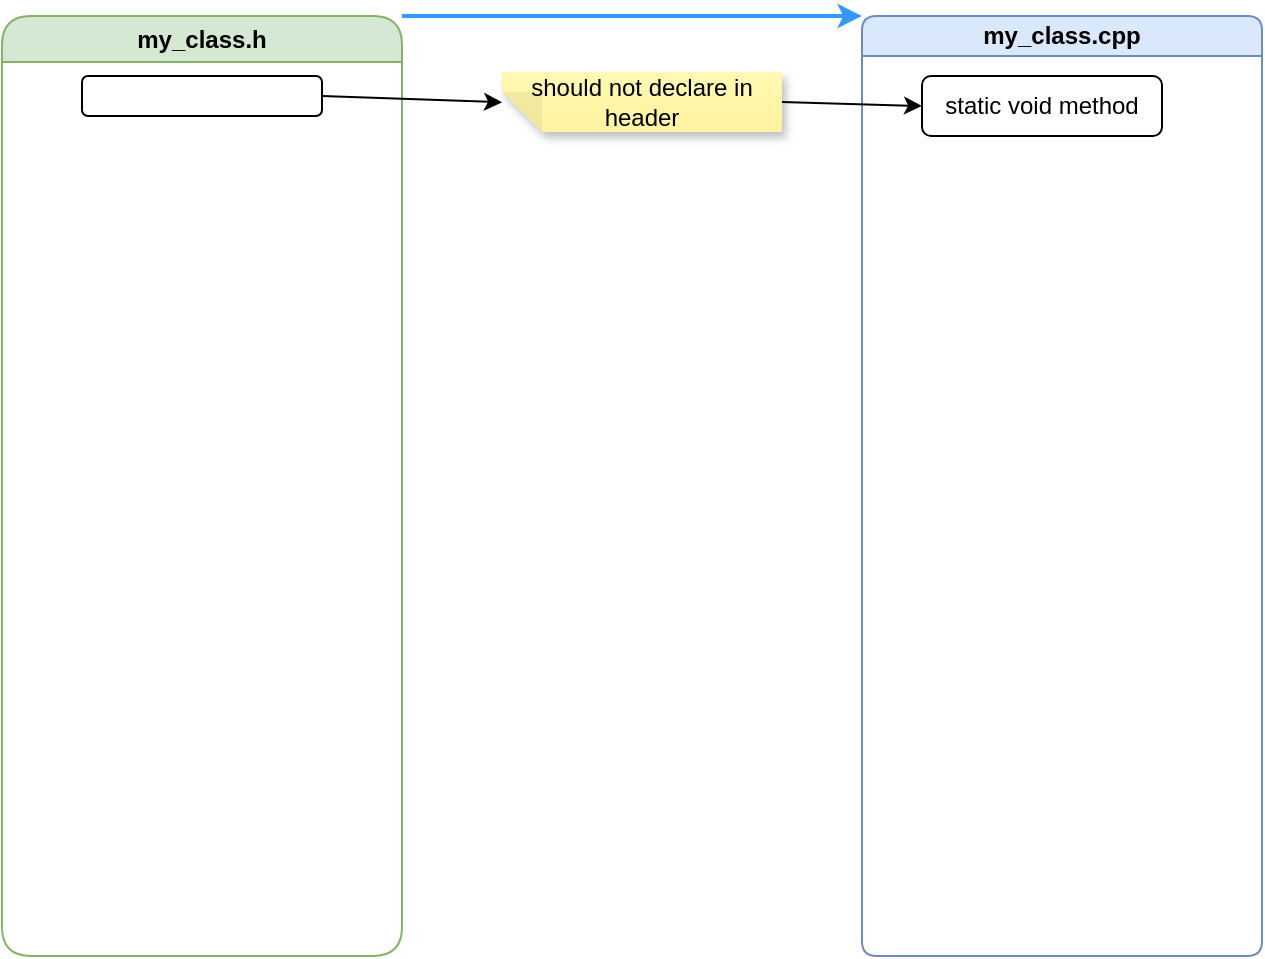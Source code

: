 <mxfile version="21.0.8" type="github">
  <diagram name="Page-1" id="2zioo83s16DX7Tl0C2Zv">
    <mxGraphModel dx="819" dy="505" grid="1" gridSize="10" guides="1" tooltips="1" connect="1" arrows="1" fold="1" page="1" pageScale="1" pageWidth="4681" pageHeight="3300" math="0" shadow="0">
      <root>
        <mxCell id="0" />
        <mxCell id="1" parent="0" />
        <mxCell id="7Ru0jLsbH5EKcZHn-sVH-3" style="rounded=0;orthogonalLoop=1;jettySize=auto;html=1;exitX=1;exitY=0;exitDx=0;exitDy=0;entryX=0;entryY=0;entryDx=0;entryDy=0;strokeWidth=2;strokeColor=#3399FF;" edge="1" parent="1" source="9a8qMosVaYQrsiDTp7nS-1" target="7Ru0jLsbH5EKcZHn-sVH-1">
          <mxGeometry relative="1" as="geometry" />
        </mxCell>
        <mxCell id="9a8qMosVaYQrsiDTp7nS-1" value="my_class.h" style="swimlane;whiteSpace=wrap;html=1;rounded=1;arcSize=21;startSize=23;fillColor=#d5e8d4;strokeColor=#82b366;" parent="1" vertex="1">
          <mxGeometry x="190" y="80" width="200" height="470" as="geometry" />
        </mxCell>
        <mxCell id="7Ru0jLsbH5EKcZHn-sVH-1" value="my_class.cpp" style="swimlane;whiteSpace=wrap;html=1;rounded=1;arcSize=12;startSize=20;fillColor=#dae8fc;strokeColor=#6c8ebf;" vertex="1" parent="1">
          <mxGeometry x="620" y="80" width="200" height="470" as="geometry" />
        </mxCell>
        <mxCell id="7Ru0jLsbH5EKcZHn-sVH-4" value="static void method" style="rounded=1;whiteSpace=wrap;html=1;" vertex="1" parent="1">
          <mxGeometry x="650" y="110" width="120" height="30" as="geometry" />
        </mxCell>
        <mxCell id="7Ru0jLsbH5EKcZHn-sVH-12" style="rounded=0;orthogonalLoop=1;jettySize=auto;html=1;exitX=1;exitY=0.5;exitDx=0;exitDy=0;entryX=1;entryY=0.495;entryDx=0;entryDy=0;entryPerimeter=0;" edge="1" parent="1" source="7Ru0jLsbH5EKcZHn-sVH-6" target="7Ru0jLsbH5EKcZHn-sVH-9">
          <mxGeometry relative="1" as="geometry" />
        </mxCell>
        <mxCell id="7Ru0jLsbH5EKcZHn-sVH-6" value="" style="rounded=1;whiteSpace=wrap;html=1;" vertex="1" parent="1">
          <mxGeometry x="230" y="110" width="120" height="20" as="geometry" />
        </mxCell>
        <mxCell id="7Ru0jLsbH5EKcZHn-sVH-13" style="rounded=0;orthogonalLoop=1;jettySize=auto;html=1;exitX=0;exitY=0.5;exitDx=0;exitDy=0;exitPerimeter=0;entryX=0;entryY=0.5;entryDx=0;entryDy=0;" edge="1" parent="1" source="7Ru0jLsbH5EKcZHn-sVH-9" target="7Ru0jLsbH5EKcZHn-sVH-4">
          <mxGeometry relative="1" as="geometry" />
        </mxCell>
        <mxCell id="7Ru0jLsbH5EKcZHn-sVH-9" value="should not declare in header" style="shape=note;whiteSpace=wrap;html=1;backgroundOutline=1;fontColor=#000000;darkOpacity=0.05;fillColor=#FFF9B2;strokeColor=none;fillStyle=solid;direction=west;gradientDirection=north;gradientColor=#FFF2A1;shadow=1;size=20;pointerEvents=1;" vertex="1" parent="1">
          <mxGeometry x="440" y="108" width="140" height="30" as="geometry" />
        </mxCell>
      </root>
    </mxGraphModel>
  </diagram>
</mxfile>

